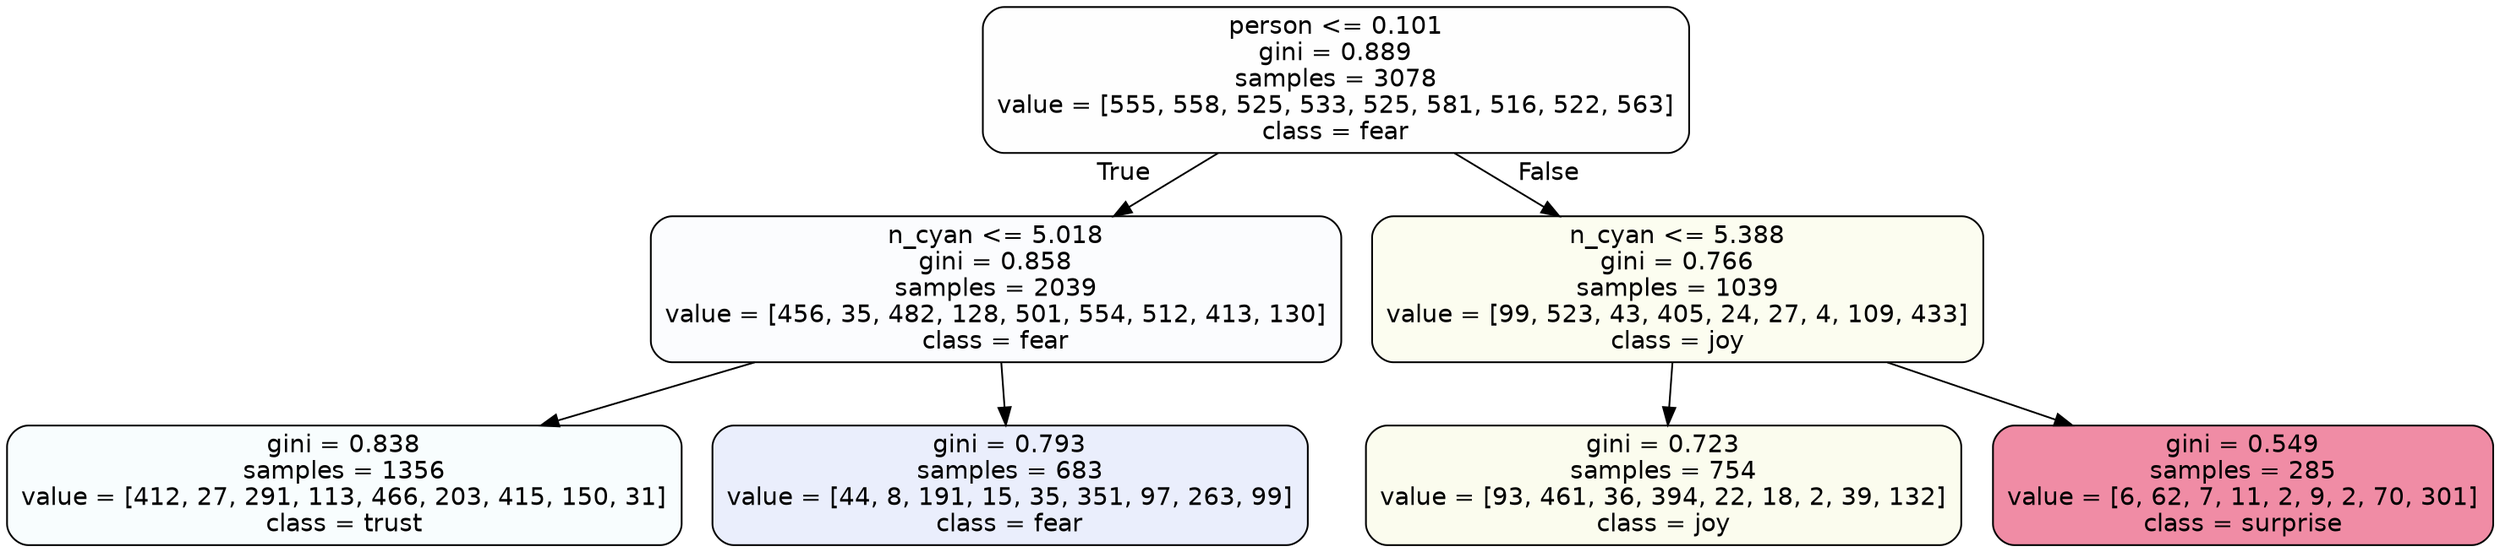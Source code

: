 digraph Tree {
node [shape=box, style="filled, rounded", color="black", fontname=helvetica] ;
edge [fontname=helvetica] ;
0 [label="person <= 0.101\ngini = 0.889\nsamples = 3078\nvalue = [555, 558, 525, 533, 525, 581, 516, 522, 563]\nclass = fear", fillcolor="#3964e501"] ;
1 [label="n_cyan <= 5.018\ngini = 0.858\nsamples = 2039\nvalue = [456, 35, 482, 128, 501, 554, 512, 413, 130]\nclass = fear", fillcolor="#3964e504"] ;
0 -> 1 [labeldistance=2.5, labelangle=45, headlabel="True"] ;
2 [label="gini = 0.838\nsamples = 1356\nvalue = [412, 27, 291, 113, 466, 203, 415, 150, 31]\nclass = trust", fillcolor="#39d7e508"] ;
1 -> 2 ;
3 [label="gini = 0.793\nsamples = 683\nvalue = [44, 8, 191, 15, 35, 351, 97, 263, 99]\nclass = fear", fillcolor="#3964e51b"] ;
1 -> 3 ;
4 [label="n_cyan <= 5.388\ngini = 0.766\nsamples = 1039\nvalue = [99, 523, 43, 405, 24, 27, 4, 109, 433]\nclass = joy", fillcolor="#d7e53913"] ;
0 -> 4 [labeldistance=2.5, labelangle=-45, headlabel="False"] ;
5 [label="gini = 0.723\nsamples = 754\nvalue = [93, 461, 36, 394, 22, 18, 2, 39, 132]\nclass = joy", fillcolor="#d7e53915"] ;
4 -> 5 ;
6 [label="gini = 0.549\nsamples = 285\nvalue = [6, 62, 7, 11, 2, 9, 2, 70, 301]\nclass = surprise", fillcolor="#e5396493"] ;
4 -> 6 ;
}